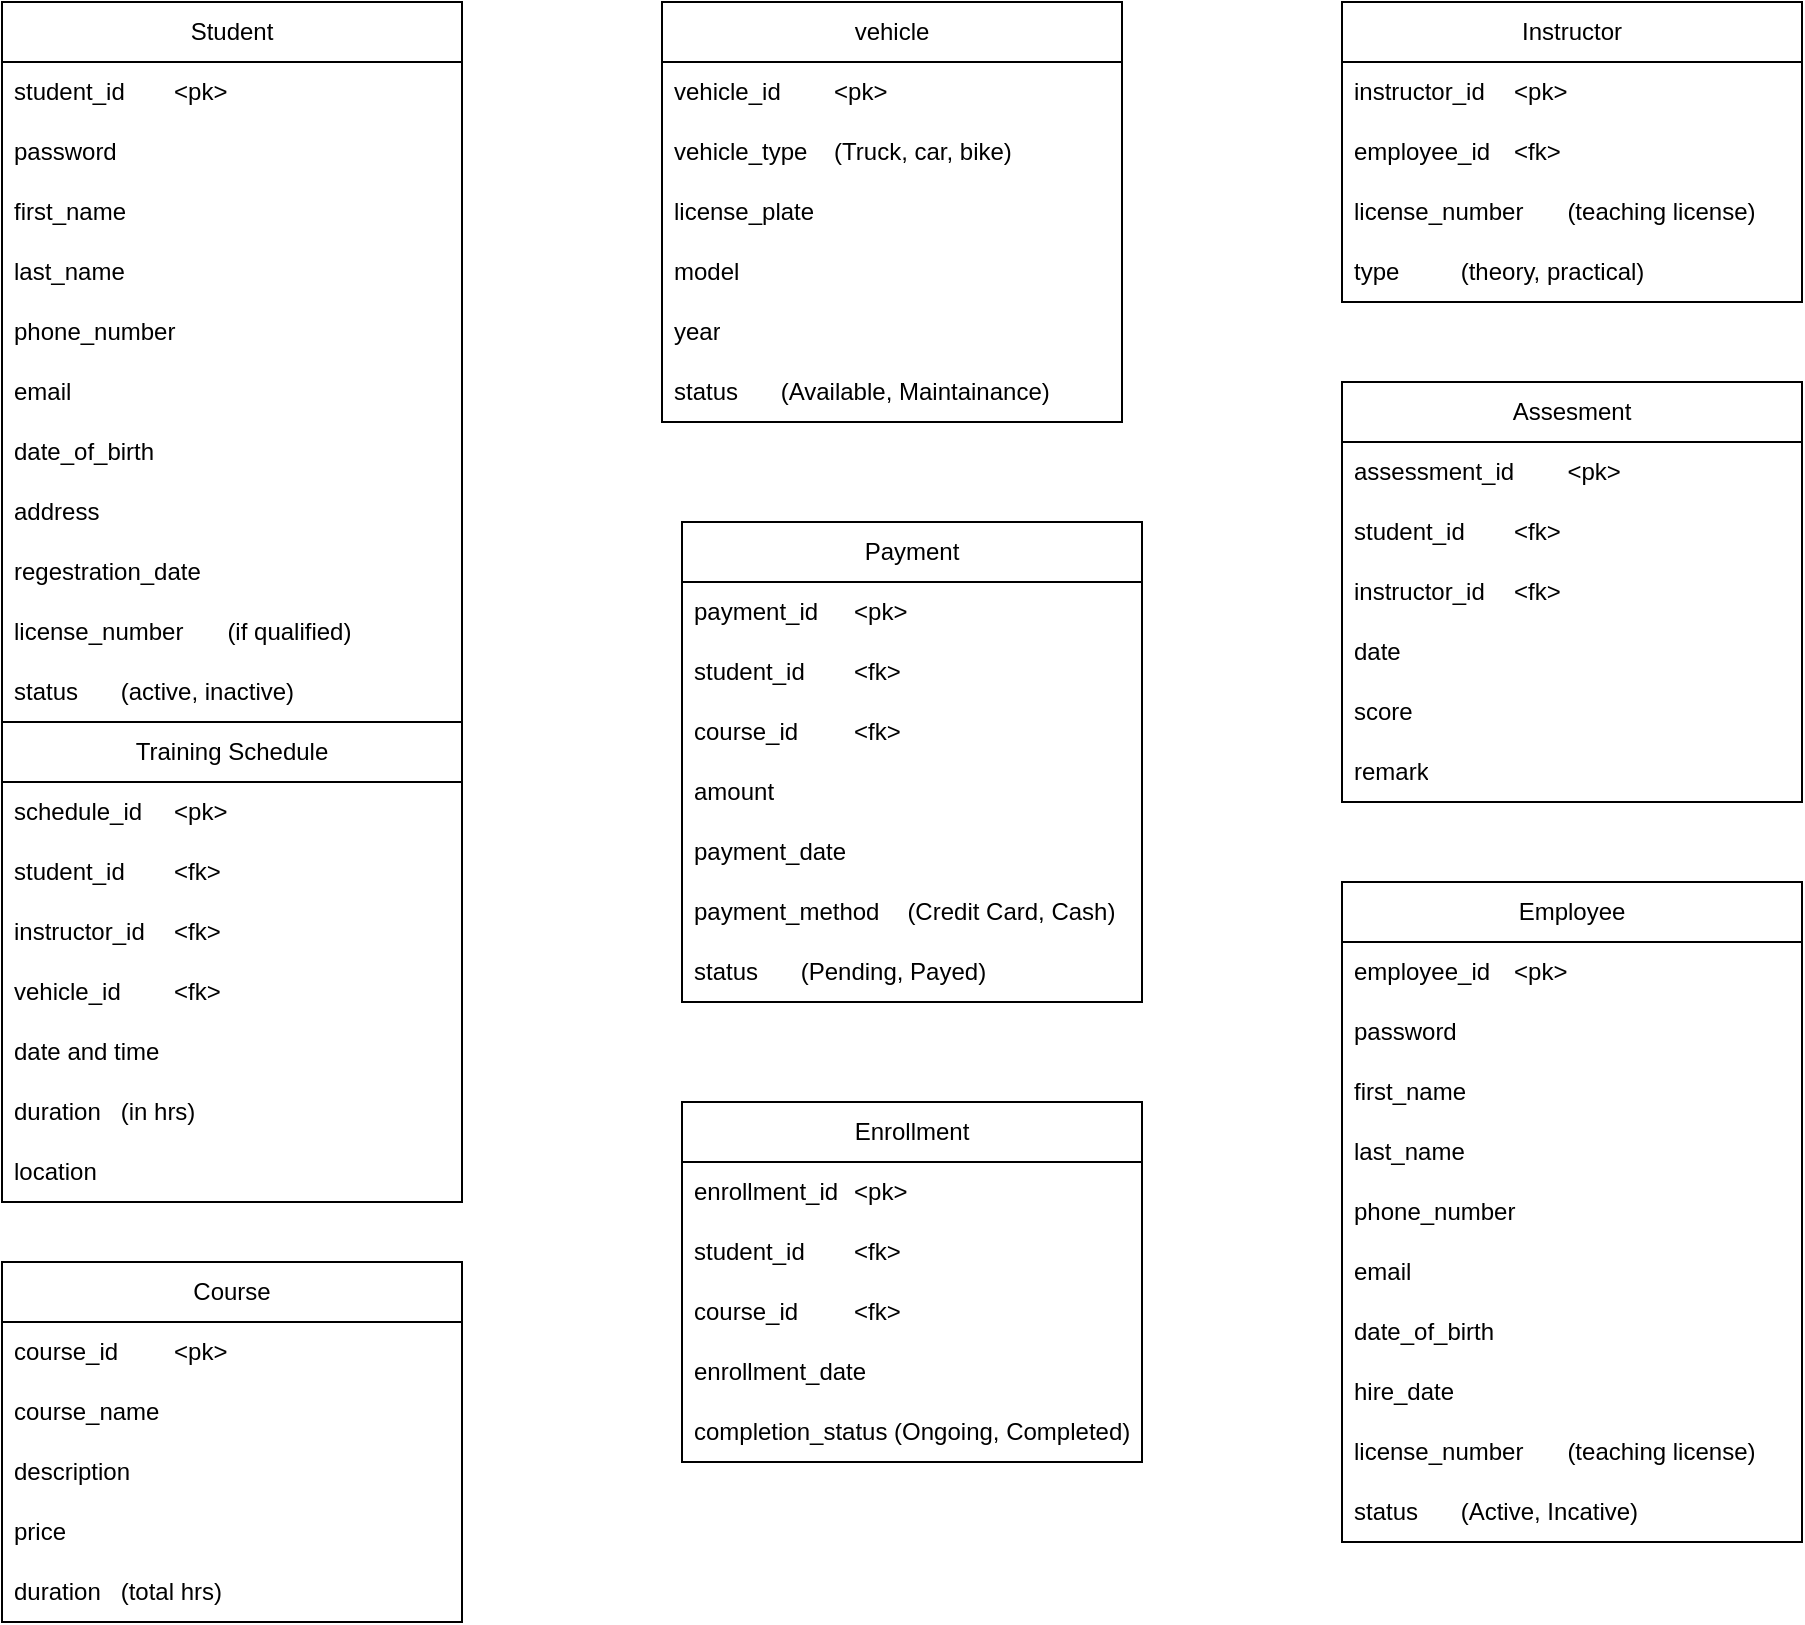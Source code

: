 <mxfile version="26.0.9">
  <diagram name="tables" id="MVek4F-1CkAt3rmpCspv">
    <mxGraphModel dx="1017" dy="1250" grid="1" gridSize="10" guides="1" tooltips="1" connect="1" arrows="1" fold="1" page="1" pageScale="1" pageWidth="1100" pageHeight="850" math="0" shadow="0">
      <root>
        <mxCell id="0" />
        <mxCell id="1" parent="0" />
        <mxCell id="ej2pdGRDs5UYd1YNjYzC-2" value="Student" style="swimlane;fontStyle=0;childLayout=stackLayout;horizontal=1;startSize=30;horizontalStack=0;resizeParent=1;resizeParentMax=0;resizeLast=0;collapsible=1;marginBottom=0;whiteSpace=wrap;html=1;" parent="1" vertex="1">
          <mxGeometry x="30" y="30" width="230" height="360" as="geometry" />
        </mxCell>
        <mxCell id="ej2pdGRDs5UYd1YNjYzC-3" value="student_id&lt;span style=&quot;white-space: pre;&quot;&gt;&#x9;&lt;/span&gt;&amp;lt;pk&amp;gt;" style="text;strokeColor=none;fillColor=none;align=left;verticalAlign=middle;spacingLeft=4;spacingRight=4;overflow=hidden;points=[[0,0.5],[1,0.5]];portConstraint=eastwest;rotatable=0;whiteSpace=wrap;html=1;" parent="ej2pdGRDs5UYd1YNjYzC-2" vertex="1">
          <mxGeometry y="30" width="230" height="30" as="geometry" />
        </mxCell>
        <mxCell id="NI9qyuvBhfLBm7ZxMEfS-14" value="password" style="text;strokeColor=none;fillColor=none;align=left;verticalAlign=middle;spacingLeft=4;spacingRight=4;overflow=hidden;points=[[0,0.5],[1,0.5]];portConstraint=eastwest;rotatable=0;whiteSpace=wrap;html=1;" vertex="1" parent="ej2pdGRDs5UYd1YNjYzC-2">
          <mxGeometry y="60" width="230" height="30" as="geometry" />
        </mxCell>
        <mxCell id="ej2pdGRDs5UYd1YNjYzC-4" value="first_name" style="text;strokeColor=none;fillColor=none;align=left;verticalAlign=middle;spacingLeft=4;spacingRight=4;overflow=hidden;points=[[0,0.5],[1,0.5]];portConstraint=eastwest;rotatable=0;whiteSpace=wrap;html=1;" parent="ej2pdGRDs5UYd1YNjYzC-2" vertex="1">
          <mxGeometry y="90" width="230" height="30" as="geometry" />
        </mxCell>
        <mxCell id="ej2pdGRDs5UYd1YNjYzC-8" value="last_name" style="text;strokeColor=none;fillColor=none;align=left;verticalAlign=middle;spacingLeft=4;spacingRight=4;overflow=hidden;points=[[0,0.5],[1,0.5]];portConstraint=eastwest;rotatable=0;whiteSpace=wrap;html=1;" parent="ej2pdGRDs5UYd1YNjYzC-2" vertex="1">
          <mxGeometry y="120" width="230" height="30" as="geometry" />
        </mxCell>
        <mxCell id="ej2pdGRDs5UYd1YNjYzC-11" value="phone_number" style="text;strokeColor=none;fillColor=none;align=left;verticalAlign=middle;spacingLeft=4;spacingRight=4;overflow=hidden;points=[[0,0.5],[1,0.5]];portConstraint=eastwest;rotatable=0;whiteSpace=wrap;html=1;" parent="ej2pdGRDs5UYd1YNjYzC-2" vertex="1">
          <mxGeometry y="150" width="230" height="30" as="geometry" />
        </mxCell>
        <mxCell id="ej2pdGRDs5UYd1YNjYzC-9" value="email" style="text;strokeColor=none;fillColor=none;align=left;verticalAlign=middle;spacingLeft=4;spacingRight=4;overflow=hidden;points=[[0,0.5],[1,0.5]];portConstraint=eastwest;rotatable=0;whiteSpace=wrap;html=1;" parent="ej2pdGRDs5UYd1YNjYzC-2" vertex="1">
          <mxGeometry y="180" width="230" height="30" as="geometry" />
        </mxCell>
        <mxCell id="ej2pdGRDs5UYd1YNjYzC-10" value="date_of_birth" style="text;strokeColor=none;fillColor=none;align=left;verticalAlign=middle;spacingLeft=4;spacingRight=4;overflow=hidden;points=[[0,0.5],[1,0.5]];portConstraint=eastwest;rotatable=0;whiteSpace=wrap;html=1;" parent="ej2pdGRDs5UYd1YNjYzC-2" vertex="1">
          <mxGeometry y="210" width="230" height="30" as="geometry" />
        </mxCell>
        <mxCell id="ej2pdGRDs5UYd1YNjYzC-5" value="address" style="text;strokeColor=none;fillColor=none;align=left;verticalAlign=middle;spacingLeft=4;spacingRight=4;overflow=hidden;points=[[0,0.5],[1,0.5]];portConstraint=eastwest;rotatable=0;whiteSpace=wrap;html=1;" parent="ej2pdGRDs5UYd1YNjYzC-2" vertex="1">
          <mxGeometry y="240" width="230" height="30" as="geometry" />
        </mxCell>
        <mxCell id="ej2pdGRDs5UYd1YNjYzC-7" value="regestration_date" style="text;strokeColor=none;fillColor=none;align=left;verticalAlign=middle;spacingLeft=4;spacingRight=4;overflow=hidden;points=[[0,0.5],[1,0.5]];portConstraint=eastwest;rotatable=0;whiteSpace=wrap;html=1;" parent="ej2pdGRDs5UYd1YNjYzC-2" vertex="1">
          <mxGeometry y="270" width="230" height="30" as="geometry" />
        </mxCell>
        <mxCell id="ej2pdGRDs5UYd1YNjYzC-6" value="license_number&lt;span style=&quot;white-space: pre;&quot;&gt;&#x9;&lt;/span&gt;(if qualified)" style="text;strokeColor=none;fillColor=none;align=left;verticalAlign=middle;spacingLeft=4;spacingRight=4;overflow=hidden;points=[[0,0.5],[1,0.5]];portConstraint=eastwest;rotatable=0;whiteSpace=wrap;html=1;" parent="ej2pdGRDs5UYd1YNjYzC-2" vertex="1">
          <mxGeometry y="300" width="230" height="30" as="geometry" />
        </mxCell>
        <mxCell id="ej2pdGRDs5UYd1YNjYzC-50" value="status&lt;span style=&quot;white-space: pre;&quot;&gt;&#x9;&lt;/span&gt;(active, inactive)" style="text;strokeColor=none;fillColor=none;align=left;verticalAlign=middle;spacingLeft=4;spacingRight=4;overflow=hidden;points=[[0,0.5],[1,0.5]];portConstraint=eastwest;rotatable=0;whiteSpace=wrap;html=1;" parent="ej2pdGRDs5UYd1YNjYzC-2" vertex="1">
          <mxGeometry y="330" width="230" height="30" as="geometry" />
        </mxCell>
        <mxCell id="ej2pdGRDs5UYd1YNjYzC-12" value="vehicle" style="swimlane;fontStyle=0;childLayout=stackLayout;horizontal=1;startSize=30;horizontalStack=0;resizeParent=1;resizeParentMax=0;resizeLast=0;collapsible=1;marginBottom=0;whiteSpace=wrap;html=1;" parent="1" vertex="1">
          <mxGeometry x="360" y="30" width="230" height="210" as="geometry" />
        </mxCell>
        <mxCell id="ej2pdGRDs5UYd1YNjYzC-13" value="vehicle_id&lt;span style=&quot;white-space: pre;&quot;&gt;&#x9;&lt;/span&gt;&amp;lt;pk&amp;gt;" style="text;strokeColor=none;fillColor=none;align=left;verticalAlign=middle;spacingLeft=4;spacingRight=4;overflow=hidden;points=[[0,0.5],[1,0.5]];portConstraint=eastwest;rotatable=0;whiteSpace=wrap;html=1;" parent="ej2pdGRDs5UYd1YNjYzC-12" vertex="1">
          <mxGeometry y="30" width="230" height="30" as="geometry" />
        </mxCell>
        <mxCell id="ej2pdGRDs5UYd1YNjYzC-14" value="vehicle_type&lt;span style=&quot;white-space: pre;&quot;&gt;&#x9;&lt;/span&gt;(Truck, car, bike)" style="text;strokeColor=none;fillColor=none;align=left;verticalAlign=middle;spacingLeft=4;spacingRight=4;overflow=hidden;points=[[0,0.5],[1,0.5]];portConstraint=eastwest;rotatable=0;whiteSpace=wrap;html=1;" parent="ej2pdGRDs5UYd1YNjYzC-12" vertex="1">
          <mxGeometry y="60" width="230" height="30" as="geometry" />
        </mxCell>
        <mxCell id="ej2pdGRDs5UYd1YNjYzC-15" value="license_plate" style="text;strokeColor=none;fillColor=none;align=left;verticalAlign=middle;spacingLeft=4;spacingRight=4;overflow=hidden;points=[[0,0.5],[1,0.5]];portConstraint=eastwest;rotatable=0;whiteSpace=wrap;html=1;" parent="ej2pdGRDs5UYd1YNjYzC-12" vertex="1">
          <mxGeometry y="90" width="230" height="30" as="geometry" />
        </mxCell>
        <mxCell id="ej2pdGRDs5UYd1YNjYzC-16" value="model" style="text;strokeColor=none;fillColor=none;align=left;verticalAlign=middle;spacingLeft=4;spacingRight=4;overflow=hidden;points=[[0,0.5],[1,0.5]];portConstraint=eastwest;rotatable=0;whiteSpace=wrap;html=1;" parent="ej2pdGRDs5UYd1YNjYzC-12" vertex="1">
          <mxGeometry y="120" width="230" height="30" as="geometry" />
        </mxCell>
        <mxCell id="ej2pdGRDs5UYd1YNjYzC-18" value="year" style="text;strokeColor=none;fillColor=none;align=left;verticalAlign=middle;spacingLeft=4;spacingRight=4;overflow=hidden;points=[[0,0.5],[1,0.5]];portConstraint=eastwest;rotatable=0;whiteSpace=wrap;html=1;" parent="ej2pdGRDs5UYd1YNjYzC-12" vertex="1">
          <mxGeometry y="150" width="230" height="30" as="geometry" />
        </mxCell>
        <mxCell id="ej2pdGRDs5UYd1YNjYzC-17" value="status&lt;span style=&quot;white-space: pre;&quot;&gt;&#x9;&lt;/span&gt;(Available, Maintainance)" style="text;strokeColor=none;fillColor=none;align=left;verticalAlign=middle;spacingLeft=4;spacingRight=4;overflow=hidden;points=[[0,0.5],[1,0.5]];portConstraint=eastwest;rotatable=0;whiteSpace=wrap;html=1;" parent="ej2pdGRDs5UYd1YNjYzC-12" vertex="1">
          <mxGeometry y="180" width="230" height="30" as="geometry" />
        </mxCell>
        <mxCell id="ej2pdGRDs5UYd1YNjYzC-22" value="Instructor" style="swimlane;fontStyle=0;childLayout=stackLayout;horizontal=1;startSize=30;horizontalStack=0;resizeParent=1;resizeParentMax=0;resizeLast=0;collapsible=1;marginBottom=0;whiteSpace=wrap;html=1;" parent="1" vertex="1">
          <mxGeometry x="700" y="30" width="230" height="150" as="geometry" />
        </mxCell>
        <mxCell id="ej2pdGRDs5UYd1YNjYzC-23" value="instructor_id&lt;span style=&quot;white-space: pre;&quot;&gt;&#x9;&lt;/span&gt;&amp;lt;pk&amp;gt;" style="text;strokeColor=none;fillColor=none;align=left;verticalAlign=middle;spacingLeft=4;spacingRight=4;overflow=hidden;points=[[0,0.5],[1,0.5]];portConstraint=eastwest;rotatable=0;whiteSpace=wrap;html=1;" parent="ej2pdGRDs5UYd1YNjYzC-22" vertex="1">
          <mxGeometry y="30" width="230" height="30" as="geometry" />
        </mxCell>
        <mxCell id="NI9qyuvBhfLBm7ZxMEfS-15" value="employee_id&lt;span style=&quot;white-space: pre;&quot;&gt;&#x9;&lt;/span&gt;&amp;lt;fk&amp;gt;" style="text;strokeColor=none;fillColor=none;align=left;verticalAlign=middle;spacingLeft=4;spacingRight=4;overflow=hidden;points=[[0,0.5],[1,0.5]];portConstraint=eastwest;rotatable=0;whiteSpace=wrap;html=1;" vertex="1" parent="ej2pdGRDs5UYd1YNjYzC-22">
          <mxGeometry y="60" width="230" height="30" as="geometry" />
        </mxCell>
        <mxCell id="ej2pdGRDs5UYd1YNjYzC-31" value="license_number&lt;span style=&quot;white-space: pre;&quot;&gt;&#x9;&lt;/span&gt;(teaching license)" style="text;strokeColor=none;fillColor=none;align=left;verticalAlign=middle;spacingLeft=4;spacingRight=4;overflow=hidden;points=[[0,0.5],[1,0.5]];portConstraint=eastwest;rotatable=0;whiteSpace=wrap;html=1;" parent="ej2pdGRDs5UYd1YNjYzC-22" vertex="1">
          <mxGeometry y="90" width="230" height="30" as="geometry" />
        </mxCell>
        <mxCell id="ej2pdGRDs5UYd1YNjYzC-42" value="type&lt;span style=&quot;white-space: pre;&quot;&gt;&#x9;&lt;/span&gt;&lt;span style=&quot;white-space: pre;&quot;&gt;&#x9;&lt;/span&gt;(theory, practical)" style="text;strokeColor=none;fillColor=none;align=left;verticalAlign=middle;spacingLeft=4;spacingRight=4;overflow=hidden;points=[[0,0.5],[1,0.5]];portConstraint=eastwest;rotatable=0;whiteSpace=wrap;html=1;" parent="ej2pdGRDs5UYd1YNjYzC-22" vertex="1">
          <mxGeometry y="120" width="230" height="30" as="geometry" />
        </mxCell>
        <mxCell id="ej2pdGRDs5UYd1YNjYzC-32" value="Training Schedule" style="swimlane;fontStyle=0;childLayout=stackLayout;horizontal=1;startSize=30;horizontalStack=0;resizeParent=1;resizeParentMax=0;resizeLast=0;collapsible=1;marginBottom=0;whiteSpace=wrap;html=1;" parent="1" vertex="1">
          <mxGeometry x="30" y="390" width="230" height="240" as="geometry" />
        </mxCell>
        <mxCell id="ej2pdGRDs5UYd1YNjYzC-33" value="schedule_id&lt;span style=&quot;white-space: pre;&quot;&gt;&#x9;&lt;/span&gt;&amp;lt;pk&amp;gt;" style="text;strokeColor=none;fillColor=none;align=left;verticalAlign=middle;spacingLeft=4;spacingRight=4;overflow=hidden;points=[[0,0.5],[1,0.5]];portConstraint=eastwest;rotatable=0;whiteSpace=wrap;html=1;" parent="ej2pdGRDs5UYd1YNjYzC-32" vertex="1">
          <mxGeometry y="30" width="230" height="30" as="geometry" />
        </mxCell>
        <mxCell id="ej2pdGRDs5UYd1YNjYzC-34" value="student_id&lt;span style=&quot;white-space: pre;&quot;&gt;&#x9;&lt;/span&gt;&amp;lt;fk&amp;gt;" style="text;strokeColor=none;fillColor=none;align=left;verticalAlign=middle;spacingLeft=4;spacingRight=4;overflow=hidden;points=[[0,0.5],[1,0.5]];portConstraint=eastwest;rotatable=0;whiteSpace=wrap;html=1;" parent="ej2pdGRDs5UYd1YNjYzC-32" vertex="1">
          <mxGeometry y="60" width="230" height="30" as="geometry" />
        </mxCell>
        <mxCell id="ej2pdGRDs5UYd1YNjYzC-35" value="instructor_id&lt;span style=&quot;white-space: pre;&quot;&gt;&#x9;&lt;/span&gt;&amp;lt;fk&amp;gt;" style="text;strokeColor=none;fillColor=none;align=left;verticalAlign=middle;spacingLeft=4;spacingRight=4;overflow=hidden;points=[[0,0.5],[1,0.5]];portConstraint=eastwest;rotatable=0;whiteSpace=wrap;html=1;" parent="ej2pdGRDs5UYd1YNjYzC-32" vertex="1">
          <mxGeometry y="90" width="230" height="30" as="geometry" />
        </mxCell>
        <mxCell id="ej2pdGRDs5UYd1YNjYzC-36" value="vehicle_id&lt;span style=&quot;white-space: pre;&quot;&gt;&#x9;&lt;/span&gt;&amp;lt;fk&amp;gt;" style="text;strokeColor=none;fillColor=none;align=left;verticalAlign=middle;spacingLeft=4;spacingRight=4;overflow=hidden;points=[[0,0.5],[1,0.5]];portConstraint=eastwest;rotatable=0;whiteSpace=wrap;html=1;" parent="ej2pdGRDs5UYd1YNjYzC-32" vertex="1">
          <mxGeometry y="120" width="230" height="30" as="geometry" />
        </mxCell>
        <mxCell id="ej2pdGRDs5UYd1YNjYzC-37" value="date and time" style="text;strokeColor=none;fillColor=none;align=left;verticalAlign=middle;spacingLeft=4;spacingRight=4;overflow=hidden;points=[[0,0.5],[1,0.5]];portConstraint=eastwest;rotatable=0;whiteSpace=wrap;html=1;" parent="ej2pdGRDs5UYd1YNjYzC-32" vertex="1">
          <mxGeometry y="150" width="230" height="30" as="geometry" />
        </mxCell>
        <mxCell id="ej2pdGRDs5UYd1YNjYzC-38" value="duration &lt;span style=&quot;white-space: pre;&quot;&gt;&#x9;&lt;/span&gt;(in hrs)" style="text;strokeColor=none;fillColor=none;align=left;verticalAlign=middle;spacingLeft=4;spacingRight=4;overflow=hidden;points=[[0,0.5],[1,0.5]];portConstraint=eastwest;rotatable=0;whiteSpace=wrap;html=1;" parent="ej2pdGRDs5UYd1YNjYzC-32" vertex="1">
          <mxGeometry y="180" width="230" height="30" as="geometry" />
        </mxCell>
        <mxCell id="ej2pdGRDs5UYd1YNjYzC-39" value="location" style="text;strokeColor=none;fillColor=none;align=left;verticalAlign=middle;spacingLeft=4;spacingRight=4;overflow=hidden;points=[[0,0.5],[1,0.5]];portConstraint=eastwest;rotatable=0;whiteSpace=wrap;html=1;" parent="ej2pdGRDs5UYd1YNjYzC-32" vertex="1">
          <mxGeometry y="210" width="230" height="30" as="geometry" />
        </mxCell>
        <mxCell id="ej2pdGRDs5UYd1YNjYzC-43" value="Payment" style="swimlane;fontStyle=0;childLayout=stackLayout;horizontal=1;startSize=30;horizontalStack=0;resizeParent=1;resizeParentMax=0;resizeLast=0;collapsible=1;marginBottom=0;whiteSpace=wrap;html=1;" parent="1" vertex="1">
          <mxGeometry x="370" y="290" width="230" height="240" as="geometry" />
        </mxCell>
        <mxCell id="ej2pdGRDs5UYd1YNjYzC-44" value="payment_id&lt;span style=&quot;white-space: pre;&quot;&gt;&#x9;&lt;/span&gt;&amp;lt;pk&amp;gt;" style="text;strokeColor=none;fillColor=none;align=left;verticalAlign=middle;spacingLeft=4;spacingRight=4;overflow=hidden;points=[[0,0.5],[1,0.5]];portConstraint=eastwest;rotatable=0;whiteSpace=wrap;html=1;" parent="ej2pdGRDs5UYd1YNjYzC-43" vertex="1">
          <mxGeometry y="30" width="230" height="30" as="geometry" />
        </mxCell>
        <mxCell id="ej2pdGRDs5UYd1YNjYzC-45" value="student_id&lt;span style=&quot;white-space: pre;&quot;&gt;&#x9;&lt;/span&gt;&amp;lt;fk&amp;gt;" style="text;strokeColor=none;fillColor=none;align=left;verticalAlign=middle;spacingLeft=4;spacingRight=4;overflow=hidden;points=[[0,0.5],[1,0.5]];portConstraint=eastwest;rotatable=0;whiteSpace=wrap;html=1;" parent="ej2pdGRDs5UYd1YNjYzC-43" vertex="1">
          <mxGeometry y="60" width="230" height="30" as="geometry" />
        </mxCell>
        <mxCell id="ej2pdGRDs5UYd1YNjYzC-60" value="course_id&lt;span style=&quot;white-space: pre;&quot;&gt;&#x9;&lt;/span&gt;&amp;lt;fk&amp;gt;" style="text;strokeColor=none;fillColor=none;align=left;verticalAlign=middle;spacingLeft=4;spacingRight=4;overflow=hidden;points=[[0,0.5],[1,0.5]];portConstraint=eastwest;rotatable=0;whiteSpace=wrap;html=1;" parent="ej2pdGRDs5UYd1YNjYzC-43" vertex="1">
          <mxGeometry y="90" width="230" height="30" as="geometry" />
        </mxCell>
        <mxCell id="ej2pdGRDs5UYd1YNjYzC-46" value="amount" style="text;strokeColor=none;fillColor=none;align=left;verticalAlign=middle;spacingLeft=4;spacingRight=4;overflow=hidden;points=[[0,0.5],[1,0.5]];portConstraint=eastwest;rotatable=0;whiteSpace=wrap;html=1;" parent="ej2pdGRDs5UYd1YNjYzC-43" vertex="1">
          <mxGeometry y="120" width="230" height="30" as="geometry" />
        </mxCell>
        <mxCell id="ej2pdGRDs5UYd1YNjYzC-47" value="payment_date" style="text;strokeColor=none;fillColor=none;align=left;verticalAlign=middle;spacingLeft=4;spacingRight=4;overflow=hidden;points=[[0,0.5],[1,0.5]];portConstraint=eastwest;rotatable=0;whiteSpace=wrap;html=1;" parent="ej2pdGRDs5UYd1YNjYzC-43" vertex="1">
          <mxGeometry y="150" width="230" height="30" as="geometry" />
        </mxCell>
        <mxCell id="ej2pdGRDs5UYd1YNjYzC-48" value="payment_method&lt;span style=&quot;white-space: pre;&quot;&gt;&#x9;&lt;/span&gt;(Credit Card, Cash)" style="text;strokeColor=none;fillColor=none;align=left;verticalAlign=middle;spacingLeft=4;spacingRight=4;overflow=hidden;points=[[0,0.5],[1,0.5]];portConstraint=eastwest;rotatable=0;whiteSpace=wrap;html=1;" parent="ej2pdGRDs5UYd1YNjYzC-43" vertex="1">
          <mxGeometry y="180" width="230" height="30" as="geometry" />
        </mxCell>
        <mxCell id="ej2pdGRDs5UYd1YNjYzC-49" value="status&lt;span style=&quot;white-space: pre;&quot;&gt;&#x9;&lt;/span&gt;(Pending, Payed)" style="text;strokeColor=none;fillColor=none;align=left;verticalAlign=middle;spacingLeft=4;spacingRight=4;overflow=hidden;points=[[0,0.5],[1,0.5]];portConstraint=eastwest;rotatable=0;whiteSpace=wrap;html=1;" parent="ej2pdGRDs5UYd1YNjYzC-43" vertex="1">
          <mxGeometry y="210" width="230" height="30" as="geometry" />
        </mxCell>
        <mxCell id="ej2pdGRDs5UYd1YNjYzC-52" value="Course" style="swimlane;fontStyle=0;childLayout=stackLayout;horizontal=1;startSize=30;horizontalStack=0;resizeParent=1;resizeParentMax=0;resizeLast=0;collapsible=1;marginBottom=0;whiteSpace=wrap;html=1;" parent="1" vertex="1">
          <mxGeometry x="30" y="660" width="230" height="180" as="geometry" />
        </mxCell>
        <mxCell id="ej2pdGRDs5UYd1YNjYzC-53" value="course_id&lt;span style=&quot;white-space: pre;&quot;&gt;&#x9;&lt;/span&gt;&amp;lt;pk&amp;gt;" style="text;strokeColor=none;fillColor=none;align=left;verticalAlign=middle;spacingLeft=4;spacingRight=4;overflow=hidden;points=[[0,0.5],[1,0.5]];portConstraint=eastwest;rotatable=0;whiteSpace=wrap;html=1;" parent="ej2pdGRDs5UYd1YNjYzC-52" vertex="1">
          <mxGeometry y="30" width="230" height="30" as="geometry" />
        </mxCell>
        <mxCell id="ej2pdGRDs5UYd1YNjYzC-54" value="course_name" style="text;strokeColor=none;fillColor=none;align=left;verticalAlign=middle;spacingLeft=4;spacingRight=4;overflow=hidden;points=[[0,0.5],[1,0.5]];portConstraint=eastwest;rotatable=0;whiteSpace=wrap;html=1;" parent="ej2pdGRDs5UYd1YNjYzC-52" vertex="1">
          <mxGeometry y="60" width="230" height="30" as="geometry" />
        </mxCell>
        <mxCell id="ej2pdGRDs5UYd1YNjYzC-55" value="description" style="text;strokeColor=none;fillColor=none;align=left;verticalAlign=middle;spacingLeft=4;spacingRight=4;overflow=hidden;points=[[0,0.5],[1,0.5]];portConstraint=eastwest;rotatable=0;whiteSpace=wrap;html=1;" parent="ej2pdGRDs5UYd1YNjYzC-52" vertex="1">
          <mxGeometry y="90" width="230" height="30" as="geometry" />
        </mxCell>
        <mxCell id="ej2pdGRDs5UYd1YNjYzC-56" value="price" style="text;strokeColor=none;fillColor=none;align=left;verticalAlign=middle;spacingLeft=4;spacingRight=4;overflow=hidden;points=[[0,0.5],[1,0.5]];portConstraint=eastwest;rotatable=0;whiteSpace=wrap;html=1;" parent="ej2pdGRDs5UYd1YNjYzC-52" vertex="1">
          <mxGeometry y="120" width="230" height="30" as="geometry" />
        </mxCell>
        <mxCell id="ej2pdGRDs5UYd1YNjYzC-58" value="duration &lt;span style=&quot;white-space: pre;&quot;&gt;&#x9;&lt;/span&gt;(total hrs)" style="text;strokeColor=none;fillColor=none;align=left;verticalAlign=middle;spacingLeft=4;spacingRight=4;overflow=hidden;points=[[0,0.5],[1,0.5]];portConstraint=eastwest;rotatable=0;whiteSpace=wrap;html=1;" parent="ej2pdGRDs5UYd1YNjYzC-52" vertex="1">
          <mxGeometry y="150" width="230" height="30" as="geometry" />
        </mxCell>
        <mxCell id="ej2pdGRDs5UYd1YNjYzC-61" value="Enrollment" style="swimlane;fontStyle=0;childLayout=stackLayout;horizontal=1;startSize=30;horizontalStack=0;resizeParent=1;resizeParentMax=0;resizeLast=0;collapsible=1;marginBottom=0;whiteSpace=wrap;html=1;" parent="1" vertex="1">
          <mxGeometry x="370" y="580" width="230" height="180" as="geometry" />
        </mxCell>
        <mxCell id="ej2pdGRDs5UYd1YNjYzC-62" value="enrollment_id&lt;span style=&quot;white-space: pre;&quot;&gt;&#x9;&lt;/span&gt;&amp;lt;pk&amp;gt;" style="text;strokeColor=none;fillColor=none;align=left;verticalAlign=middle;spacingLeft=4;spacingRight=4;overflow=hidden;points=[[0,0.5],[1,0.5]];portConstraint=eastwest;rotatable=0;whiteSpace=wrap;html=1;" parent="ej2pdGRDs5UYd1YNjYzC-61" vertex="1">
          <mxGeometry y="30" width="230" height="30" as="geometry" />
        </mxCell>
        <mxCell id="ej2pdGRDs5UYd1YNjYzC-63" value="student_id&lt;span style=&quot;white-space: pre;&quot;&gt;&#x9;&lt;/span&gt;&amp;lt;fk&amp;gt;" style="text;strokeColor=none;fillColor=none;align=left;verticalAlign=middle;spacingLeft=4;spacingRight=4;overflow=hidden;points=[[0,0.5],[1,0.5]];portConstraint=eastwest;rotatable=0;whiteSpace=wrap;html=1;" parent="ej2pdGRDs5UYd1YNjYzC-61" vertex="1">
          <mxGeometry y="60" width="230" height="30" as="geometry" />
        </mxCell>
        <mxCell id="ej2pdGRDs5UYd1YNjYzC-64" value="course_id&lt;span style=&quot;white-space: pre;&quot;&gt;&#x9;&lt;/span&gt;&amp;lt;fk&amp;gt;" style="text;strokeColor=none;fillColor=none;align=left;verticalAlign=middle;spacingLeft=4;spacingRight=4;overflow=hidden;points=[[0,0.5],[1,0.5]];portConstraint=eastwest;rotatable=0;whiteSpace=wrap;html=1;" parent="ej2pdGRDs5UYd1YNjYzC-61" vertex="1">
          <mxGeometry y="90" width="230" height="30" as="geometry" />
        </mxCell>
        <mxCell id="ej2pdGRDs5UYd1YNjYzC-65" value="enrollment_date" style="text;strokeColor=none;fillColor=none;align=left;verticalAlign=middle;spacingLeft=4;spacingRight=4;overflow=hidden;points=[[0,0.5],[1,0.5]];portConstraint=eastwest;rotatable=0;whiteSpace=wrap;html=1;" parent="ej2pdGRDs5UYd1YNjYzC-61" vertex="1">
          <mxGeometry y="120" width="230" height="30" as="geometry" />
        </mxCell>
        <mxCell id="ej2pdGRDs5UYd1YNjYzC-66" value="completion_status (Ongoing, Completed)" style="text;strokeColor=none;fillColor=none;align=left;verticalAlign=middle;spacingLeft=4;spacingRight=4;overflow=hidden;points=[[0,0.5],[1,0.5]];portConstraint=eastwest;rotatable=0;whiteSpace=wrap;html=1;" parent="ej2pdGRDs5UYd1YNjYzC-61" vertex="1">
          <mxGeometry y="150" width="230" height="30" as="geometry" />
        </mxCell>
        <mxCell id="ej2pdGRDs5UYd1YNjYzC-69" value="Assesment" style="swimlane;fontStyle=0;childLayout=stackLayout;horizontal=1;startSize=30;horizontalStack=0;resizeParent=1;resizeParentMax=0;resizeLast=0;collapsible=1;marginBottom=0;whiteSpace=wrap;html=1;" parent="1" vertex="1">
          <mxGeometry x="700" y="220" width="230" height="210" as="geometry" />
        </mxCell>
        <mxCell id="ej2pdGRDs5UYd1YNjYzC-70" value="assessment_id&lt;span style=&quot;white-space: pre;&quot;&gt;&#x9;&lt;/span&gt;&amp;lt;pk&amp;gt;" style="text;strokeColor=none;fillColor=none;align=left;verticalAlign=middle;spacingLeft=4;spacingRight=4;overflow=hidden;points=[[0,0.5],[1,0.5]];portConstraint=eastwest;rotatable=0;whiteSpace=wrap;html=1;" parent="ej2pdGRDs5UYd1YNjYzC-69" vertex="1">
          <mxGeometry y="30" width="230" height="30" as="geometry" />
        </mxCell>
        <mxCell id="ej2pdGRDs5UYd1YNjYzC-71" value="student_id&lt;span style=&quot;white-space: pre;&quot;&gt;&#x9;&lt;/span&gt;&amp;lt;fk&amp;gt;" style="text;strokeColor=none;fillColor=none;align=left;verticalAlign=middle;spacingLeft=4;spacingRight=4;overflow=hidden;points=[[0,0.5],[1,0.5]];portConstraint=eastwest;rotatable=0;whiteSpace=wrap;html=1;" parent="ej2pdGRDs5UYd1YNjYzC-69" vertex="1">
          <mxGeometry y="60" width="230" height="30" as="geometry" />
        </mxCell>
        <mxCell id="ej2pdGRDs5UYd1YNjYzC-72" value="instructor_id&lt;span style=&quot;white-space: pre;&quot;&gt;&#x9;&lt;/span&gt;&amp;lt;fk&amp;gt;" style="text;strokeColor=none;fillColor=none;align=left;verticalAlign=middle;spacingLeft=4;spacingRight=4;overflow=hidden;points=[[0,0.5],[1,0.5]];portConstraint=eastwest;rotatable=0;whiteSpace=wrap;html=1;" parent="ej2pdGRDs5UYd1YNjYzC-69" vertex="1">
          <mxGeometry y="90" width="230" height="30" as="geometry" />
        </mxCell>
        <mxCell id="ej2pdGRDs5UYd1YNjYzC-73" value="date" style="text;strokeColor=none;fillColor=none;align=left;verticalAlign=middle;spacingLeft=4;spacingRight=4;overflow=hidden;points=[[0,0.5],[1,0.5]];portConstraint=eastwest;rotatable=0;whiteSpace=wrap;html=1;" parent="ej2pdGRDs5UYd1YNjYzC-69" vertex="1">
          <mxGeometry y="120" width="230" height="30" as="geometry" />
        </mxCell>
        <mxCell id="ej2pdGRDs5UYd1YNjYzC-74" value="score" style="text;strokeColor=none;fillColor=none;align=left;verticalAlign=middle;spacingLeft=4;spacingRight=4;overflow=hidden;points=[[0,0.5],[1,0.5]];portConstraint=eastwest;rotatable=0;whiteSpace=wrap;html=1;" parent="ej2pdGRDs5UYd1YNjYzC-69" vertex="1">
          <mxGeometry y="150" width="230" height="30" as="geometry" />
        </mxCell>
        <mxCell id="ej2pdGRDs5UYd1YNjYzC-75" value="remark" style="text;strokeColor=none;fillColor=none;align=left;verticalAlign=middle;spacingLeft=4;spacingRight=4;overflow=hidden;points=[[0,0.5],[1,0.5]];portConstraint=eastwest;rotatable=0;whiteSpace=wrap;html=1;" parent="ej2pdGRDs5UYd1YNjYzC-69" vertex="1">
          <mxGeometry y="180" width="230" height="30" as="geometry" />
        </mxCell>
        <mxCell id="NI9qyuvBhfLBm7ZxMEfS-2" value="Employee" style="swimlane;fontStyle=0;childLayout=stackLayout;horizontal=1;startSize=30;horizontalStack=0;resizeParent=1;resizeParentMax=0;resizeLast=0;collapsible=1;marginBottom=0;whiteSpace=wrap;html=1;" vertex="1" parent="1">
          <mxGeometry x="700" y="470" width="230" height="330" as="geometry" />
        </mxCell>
        <mxCell id="NI9qyuvBhfLBm7ZxMEfS-3" value="employee_id&lt;span style=&quot;white-space: pre;&quot;&gt;&#x9;&lt;/span&gt;&amp;lt;pk&amp;gt;" style="text;strokeColor=none;fillColor=none;align=left;verticalAlign=middle;spacingLeft=4;spacingRight=4;overflow=hidden;points=[[0,0.5],[1,0.5]];portConstraint=eastwest;rotatable=0;whiteSpace=wrap;html=1;" vertex="1" parent="NI9qyuvBhfLBm7ZxMEfS-2">
          <mxGeometry y="30" width="230" height="30" as="geometry" />
        </mxCell>
        <mxCell id="NI9qyuvBhfLBm7ZxMEfS-11" value="password" style="text;strokeColor=none;fillColor=none;align=left;verticalAlign=middle;spacingLeft=4;spacingRight=4;overflow=hidden;points=[[0,0.5],[1,0.5]];portConstraint=eastwest;rotatable=0;whiteSpace=wrap;html=1;" vertex="1" parent="NI9qyuvBhfLBm7ZxMEfS-2">
          <mxGeometry y="60" width="230" height="30" as="geometry" />
        </mxCell>
        <mxCell id="NI9qyuvBhfLBm7ZxMEfS-4" value="first_name" style="text;strokeColor=none;fillColor=none;align=left;verticalAlign=middle;spacingLeft=4;spacingRight=4;overflow=hidden;points=[[0,0.5],[1,0.5]];portConstraint=eastwest;rotatable=0;whiteSpace=wrap;html=1;" vertex="1" parent="NI9qyuvBhfLBm7ZxMEfS-2">
          <mxGeometry y="90" width="230" height="30" as="geometry" />
        </mxCell>
        <mxCell id="NI9qyuvBhfLBm7ZxMEfS-5" value="last_name" style="text;strokeColor=none;fillColor=none;align=left;verticalAlign=middle;spacingLeft=4;spacingRight=4;overflow=hidden;points=[[0,0.5],[1,0.5]];portConstraint=eastwest;rotatable=0;whiteSpace=wrap;html=1;" vertex="1" parent="NI9qyuvBhfLBm7ZxMEfS-2">
          <mxGeometry y="120" width="230" height="30" as="geometry" />
        </mxCell>
        <mxCell id="NI9qyuvBhfLBm7ZxMEfS-6" value="phone_number" style="text;strokeColor=none;fillColor=none;align=left;verticalAlign=middle;spacingLeft=4;spacingRight=4;overflow=hidden;points=[[0,0.5],[1,0.5]];portConstraint=eastwest;rotatable=0;whiteSpace=wrap;html=1;" vertex="1" parent="NI9qyuvBhfLBm7ZxMEfS-2">
          <mxGeometry y="150" width="230" height="30" as="geometry" />
        </mxCell>
        <mxCell id="NI9qyuvBhfLBm7ZxMEfS-7" value="email" style="text;strokeColor=none;fillColor=none;align=left;verticalAlign=middle;spacingLeft=4;spacingRight=4;overflow=hidden;points=[[0,0.5],[1,0.5]];portConstraint=eastwest;rotatable=0;whiteSpace=wrap;html=1;" vertex="1" parent="NI9qyuvBhfLBm7ZxMEfS-2">
          <mxGeometry y="180" width="230" height="30" as="geometry" />
        </mxCell>
        <mxCell id="NI9qyuvBhfLBm7ZxMEfS-8" value="date_of_birth" style="text;strokeColor=none;fillColor=none;align=left;verticalAlign=middle;spacingLeft=4;spacingRight=4;overflow=hidden;points=[[0,0.5],[1,0.5]];portConstraint=eastwest;rotatable=0;whiteSpace=wrap;html=1;" vertex="1" parent="NI9qyuvBhfLBm7ZxMEfS-2">
          <mxGeometry y="210" width="230" height="30" as="geometry" />
        </mxCell>
        <mxCell id="NI9qyuvBhfLBm7ZxMEfS-9" value="hire_date" style="text;strokeColor=none;fillColor=none;align=left;verticalAlign=middle;spacingLeft=4;spacingRight=4;overflow=hidden;points=[[0,0.5],[1,0.5]];portConstraint=eastwest;rotatable=0;whiteSpace=wrap;html=1;" vertex="1" parent="NI9qyuvBhfLBm7ZxMEfS-2">
          <mxGeometry y="240" width="230" height="30" as="geometry" />
        </mxCell>
        <mxCell id="NI9qyuvBhfLBm7ZxMEfS-10" value="license_number&lt;span style=&quot;white-space: pre;&quot;&gt;&#x9;&lt;/span&gt;(teaching license)" style="text;strokeColor=none;fillColor=none;align=left;verticalAlign=middle;spacingLeft=4;spacingRight=4;overflow=hidden;points=[[0,0.5],[1,0.5]];portConstraint=eastwest;rotatable=0;whiteSpace=wrap;html=1;" vertex="1" parent="NI9qyuvBhfLBm7ZxMEfS-2">
          <mxGeometry y="270" width="230" height="30" as="geometry" />
        </mxCell>
        <mxCell id="NI9qyuvBhfLBm7ZxMEfS-12" value="status&lt;span style=&quot;white-space: pre;&quot;&gt;&#x9;&lt;/span&gt;(Active, Incative)" style="text;strokeColor=none;fillColor=none;align=left;verticalAlign=middle;spacingLeft=4;spacingRight=4;overflow=hidden;points=[[0,0.5],[1,0.5]];portConstraint=eastwest;rotatable=0;whiteSpace=wrap;html=1;" vertex="1" parent="NI9qyuvBhfLBm7ZxMEfS-2">
          <mxGeometry y="300" width="230" height="30" as="geometry" />
        </mxCell>
      </root>
    </mxGraphModel>
  </diagram>
</mxfile>
